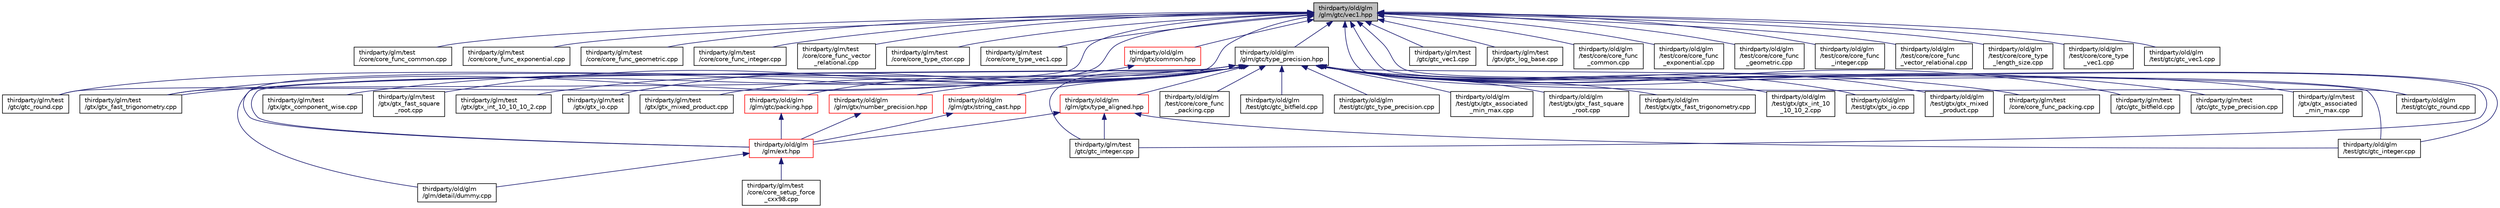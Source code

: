 digraph "thirdparty/old/glm/glm/gtc/vec1.hpp"
{
  edge [fontname="Helvetica",fontsize="10",labelfontname="Helvetica",labelfontsize="10"];
  node [fontname="Helvetica",fontsize="10",shape=record];
  Node1 [label="thirdparty/old/glm\l/glm/gtc/vec1.hpp",height=0.2,width=0.4,color="black", fillcolor="grey75", style="filled", fontcolor="black"];
  Node1 -> Node2 [dir="back",color="midnightblue",fontsize="10",style="solid",fontname="Helvetica"];
  Node2 [label="thirdparty/glm/test\l/core/core_func_common.cpp",height=0.2,width=0.4,color="black", fillcolor="white", style="filled",URL="$glm_2test_2core_2core__func__common_8cpp.html"];
  Node1 -> Node3 [dir="back",color="midnightblue",fontsize="10",style="solid",fontname="Helvetica"];
  Node3 [label="thirdparty/glm/test\l/core/core_func_exponential.cpp",height=0.2,width=0.4,color="black", fillcolor="white", style="filled",URL="$glm_2test_2core_2core__func__exponential_8cpp.html"];
  Node1 -> Node4 [dir="back",color="midnightblue",fontsize="10",style="solid",fontname="Helvetica"];
  Node4 [label="thirdparty/glm/test\l/core/core_func_geometric.cpp",height=0.2,width=0.4,color="black", fillcolor="white", style="filled",URL="$glm_2test_2core_2core__func__geometric_8cpp.html"];
  Node1 -> Node5 [dir="back",color="midnightblue",fontsize="10",style="solid",fontname="Helvetica"];
  Node5 [label="thirdparty/glm/test\l/core/core_func_integer.cpp",height=0.2,width=0.4,color="black", fillcolor="white", style="filled",URL="$glm_2test_2core_2core__func__integer_8cpp.html"];
  Node1 -> Node6 [dir="back",color="midnightblue",fontsize="10",style="solid",fontname="Helvetica"];
  Node6 [label="thirdparty/glm/test\l/core/core_func_vector\l_relational.cpp",height=0.2,width=0.4,color="black", fillcolor="white", style="filled",URL="$glm_2test_2core_2core__func__vector__relational_8cpp.html"];
  Node1 -> Node7 [dir="back",color="midnightblue",fontsize="10",style="solid",fontname="Helvetica"];
  Node7 [label="thirdparty/glm/test\l/core/core_type_ctor.cpp",height=0.2,width=0.4,color="black", fillcolor="white", style="filled",URL="$core__type__ctor_8cpp.html"];
  Node1 -> Node8 [dir="back",color="midnightblue",fontsize="10",style="solid",fontname="Helvetica"];
  Node8 [label="thirdparty/glm/test\l/core/core_type_vec1.cpp",height=0.2,width=0.4,color="black", fillcolor="white", style="filled",URL="$glm_2test_2core_2core__type__vec1_8cpp.html"];
  Node1 -> Node9 [dir="back",color="midnightblue",fontsize="10",style="solid",fontname="Helvetica"];
  Node9 [label="thirdparty/glm/test\l/gtc/gtc_integer.cpp",height=0.2,width=0.4,color="black", fillcolor="white", style="filled",URL="$glm_2test_2gtc_2gtc__integer_8cpp.html"];
  Node1 -> Node10 [dir="back",color="midnightblue",fontsize="10",style="solid",fontname="Helvetica"];
  Node10 [label="thirdparty/glm/test\l/gtc/gtc_round.cpp",height=0.2,width=0.4,color="black", fillcolor="white", style="filled",URL="$glm_2test_2gtc_2gtc__round_8cpp.html"];
  Node1 -> Node11 [dir="back",color="midnightblue",fontsize="10",style="solid",fontname="Helvetica"];
  Node11 [label="thirdparty/glm/test\l/gtc/gtc_vec1.cpp",height=0.2,width=0.4,color="black", fillcolor="white", style="filled",URL="$glm_2test_2gtc_2gtc__vec1_8cpp.html"];
  Node1 -> Node12 [dir="back",color="midnightblue",fontsize="10",style="solid",fontname="Helvetica"];
  Node12 [label="thirdparty/glm/test\l/gtx/gtx_fast_trigonometry.cpp",height=0.2,width=0.4,color="black", fillcolor="white", style="filled",URL="$glm_2test_2gtx_2gtx__fast__trigonometry_8cpp.html"];
  Node1 -> Node13 [dir="back",color="midnightblue",fontsize="10",style="solid",fontname="Helvetica"];
  Node13 [label="thirdparty/glm/test\l/gtx/gtx_log_base.cpp",height=0.2,width=0.4,color="black", fillcolor="white", style="filled",URL="$glm_2test_2gtx_2gtx__log__base_8cpp.html"];
  Node1 -> Node14 [dir="back",color="midnightblue",fontsize="10",style="solid",fontname="Helvetica"];
  Node14 [label="thirdparty/old/glm\l/glm/gtc/type_precision.hpp",height=0.2,width=0.4,color="black", fillcolor="white", style="filled",URL="$old_2glm_2glm_2gtc_2type__precision_8hpp.html"];
  Node14 -> Node15 [dir="back",color="midnightblue",fontsize="10",style="solid",fontname="Helvetica"];
  Node15 [label="thirdparty/glm/test\l/core/core_func_packing.cpp",height=0.2,width=0.4,color="black", fillcolor="white", style="filled",URL="$glm_2test_2core_2core__func__packing_8cpp.html"];
  Node14 -> Node16 [dir="back",color="midnightblue",fontsize="10",style="solid",fontname="Helvetica"];
  Node16 [label="thirdparty/glm/test\l/gtc/gtc_bitfield.cpp",height=0.2,width=0.4,color="black", fillcolor="white", style="filled",URL="$glm_2test_2gtc_2gtc__bitfield_8cpp.html"];
  Node14 -> Node9 [dir="back",color="midnightblue",fontsize="10",style="solid",fontname="Helvetica"];
  Node14 -> Node10 [dir="back",color="midnightblue",fontsize="10",style="solid",fontname="Helvetica"];
  Node14 -> Node17 [dir="back",color="midnightblue",fontsize="10",style="solid",fontname="Helvetica"];
  Node17 [label="thirdparty/glm/test\l/gtc/gtc_type_precision.cpp",height=0.2,width=0.4,color="black", fillcolor="white", style="filled",URL="$glm_2test_2gtc_2gtc__type__precision_8cpp.html"];
  Node14 -> Node18 [dir="back",color="midnightblue",fontsize="10",style="solid",fontname="Helvetica"];
  Node18 [label="thirdparty/glm/test\l/gtx/gtx_associated\l_min_max.cpp",height=0.2,width=0.4,color="black", fillcolor="white", style="filled",URL="$glm_2test_2gtx_2gtx__associated__min__max_8cpp.html"];
  Node14 -> Node19 [dir="back",color="midnightblue",fontsize="10",style="solid",fontname="Helvetica"];
  Node19 [label="thirdparty/glm/test\l/gtx/gtx_component_wise.cpp",height=0.2,width=0.4,color="black", fillcolor="white", style="filled",URL="$glm_2test_2gtx_2gtx__component__wise_8cpp.html"];
  Node14 -> Node20 [dir="back",color="midnightblue",fontsize="10",style="solid",fontname="Helvetica"];
  Node20 [label="thirdparty/glm/test\l/gtx/gtx_fast_square\l_root.cpp",height=0.2,width=0.4,color="black", fillcolor="white", style="filled",URL="$glm_2test_2gtx_2gtx__fast__square__root_8cpp.html"];
  Node14 -> Node12 [dir="back",color="midnightblue",fontsize="10",style="solid",fontname="Helvetica"];
  Node14 -> Node21 [dir="back",color="midnightblue",fontsize="10",style="solid",fontname="Helvetica"];
  Node21 [label="thirdparty/glm/test\l/gtx/gtx_int_10_10_10_2.cpp",height=0.2,width=0.4,color="black", fillcolor="white", style="filled",URL="$glm_2test_2gtx_2gtx__int__10__10__10__2_8cpp.html"];
  Node14 -> Node22 [dir="back",color="midnightblue",fontsize="10",style="solid",fontname="Helvetica"];
  Node22 [label="thirdparty/glm/test\l/gtx/gtx_io.cpp",height=0.2,width=0.4,color="black", fillcolor="white", style="filled",URL="$glm_2test_2gtx_2gtx__io_8cpp.html"];
  Node14 -> Node23 [dir="back",color="midnightblue",fontsize="10",style="solid",fontname="Helvetica"];
  Node23 [label="thirdparty/glm/test\l/gtx/gtx_mixed_product.cpp",height=0.2,width=0.4,color="black", fillcolor="white", style="filled",URL="$glm_2test_2gtx_2gtx__mixed__product_8cpp.html"];
  Node14 -> Node24 [dir="back",color="midnightblue",fontsize="10",style="solid",fontname="Helvetica"];
  Node24 [label="thirdparty/old/glm\l/glm/detail/dummy.cpp",height=0.2,width=0.4,color="black", fillcolor="white", style="filled",URL="$old_2glm_2glm_2detail_2dummy_8cpp.html"];
  Node14 -> Node25 [dir="back",color="midnightblue",fontsize="10",style="solid",fontname="Helvetica"];
  Node25 [label="thirdparty/old/glm\l/glm/gtc/packing.hpp",height=0.2,width=0.4,color="red", fillcolor="white", style="filled",URL="$old_2glm_2glm_2gtc_2packing_8hpp.html"];
  Node25 -> Node26 [dir="back",color="midnightblue",fontsize="10",style="solid",fontname="Helvetica"];
  Node26 [label="thirdparty/old/glm\l/glm/ext.hpp",height=0.2,width=0.4,color="red", fillcolor="white", style="filled",URL="$old_2glm_2glm_2ext_8hpp.html"];
  Node26 -> Node27 [dir="back",color="midnightblue",fontsize="10",style="solid",fontname="Helvetica"];
  Node27 [label="thirdparty/glm/test\l/core/core_setup_force\l_cxx98.cpp",height=0.2,width=0.4,color="black", fillcolor="white", style="filled",URL="$glm_2test_2core_2core__setup__force__cxx98_8cpp.html"];
  Node26 -> Node24 [dir="back",color="midnightblue",fontsize="10",style="solid",fontname="Helvetica"];
  Node14 -> Node26 [dir="back",color="midnightblue",fontsize="10",style="solid",fontname="Helvetica"];
  Node14 -> Node28 [dir="back",color="midnightblue",fontsize="10",style="solid",fontname="Helvetica"];
  Node28 [label="thirdparty/old/glm\l/glm/gtx/number_precision.hpp",height=0.2,width=0.4,color="red", fillcolor="white", style="filled",URL="$old_2glm_2glm_2gtx_2number__precision_8hpp.html"];
  Node28 -> Node26 [dir="back",color="midnightblue",fontsize="10",style="solid",fontname="Helvetica"];
  Node14 -> Node29 [dir="back",color="midnightblue",fontsize="10",style="solid",fontname="Helvetica"];
  Node29 [label="thirdparty/old/glm\l/glm/gtx/string_cast.hpp",height=0.2,width=0.4,color="red", fillcolor="white", style="filled",URL="$old_2glm_2glm_2gtx_2string__cast_8hpp.html"];
  Node29 -> Node26 [dir="back",color="midnightblue",fontsize="10",style="solid",fontname="Helvetica"];
  Node14 -> Node30 [dir="back",color="midnightblue",fontsize="10",style="solid",fontname="Helvetica"];
  Node30 [label="thirdparty/old/glm\l/glm/gtx/type_aligned.hpp",height=0.2,width=0.4,color="red", fillcolor="white", style="filled",URL="$old_2glm_2glm_2gtx_2type__aligned_8hpp.html"];
  Node30 -> Node9 [dir="back",color="midnightblue",fontsize="10",style="solid",fontname="Helvetica"];
  Node30 -> Node26 [dir="back",color="midnightblue",fontsize="10",style="solid",fontname="Helvetica"];
  Node30 -> Node31 [dir="back",color="midnightblue",fontsize="10",style="solid",fontname="Helvetica"];
  Node31 [label="thirdparty/old/glm\l/test/gtc/gtc_integer.cpp",height=0.2,width=0.4,color="black", fillcolor="white", style="filled",URL="$old_2glm_2test_2gtc_2gtc__integer_8cpp.html"];
  Node14 -> Node32 [dir="back",color="midnightblue",fontsize="10",style="solid",fontname="Helvetica"];
  Node32 [label="thirdparty/old/glm\l/test/core/core_func\l_packing.cpp",height=0.2,width=0.4,color="black", fillcolor="white", style="filled",URL="$old_2glm_2test_2core_2core__func__packing_8cpp.html"];
  Node14 -> Node33 [dir="back",color="midnightblue",fontsize="10",style="solid",fontname="Helvetica"];
  Node33 [label="thirdparty/old/glm\l/test/gtc/gtc_bitfield.cpp",height=0.2,width=0.4,color="black", fillcolor="white", style="filled",URL="$old_2glm_2test_2gtc_2gtc__bitfield_8cpp.html"];
  Node14 -> Node31 [dir="back",color="midnightblue",fontsize="10",style="solid",fontname="Helvetica"];
  Node14 -> Node34 [dir="back",color="midnightblue",fontsize="10",style="solid",fontname="Helvetica"];
  Node34 [label="thirdparty/old/glm\l/test/gtc/gtc_round.cpp",height=0.2,width=0.4,color="black", fillcolor="white", style="filled",URL="$old_2glm_2test_2gtc_2gtc__round_8cpp.html"];
  Node14 -> Node35 [dir="back",color="midnightblue",fontsize="10",style="solid",fontname="Helvetica"];
  Node35 [label="thirdparty/old/glm\l/test/gtc/gtc_type_precision.cpp",height=0.2,width=0.4,color="black", fillcolor="white", style="filled",URL="$old_2glm_2test_2gtc_2gtc__type__precision_8cpp.html"];
  Node14 -> Node36 [dir="back",color="midnightblue",fontsize="10",style="solid",fontname="Helvetica"];
  Node36 [label="thirdparty/old/glm\l/test/gtx/gtx_associated\l_min_max.cpp",height=0.2,width=0.4,color="black", fillcolor="white", style="filled",URL="$old_2glm_2test_2gtx_2gtx__associated__min__max_8cpp.html"];
  Node14 -> Node37 [dir="back",color="midnightblue",fontsize="10",style="solid",fontname="Helvetica"];
  Node37 [label="thirdparty/old/glm\l/test/gtx/gtx_fast_square\l_root.cpp",height=0.2,width=0.4,color="black", fillcolor="white", style="filled",URL="$old_2glm_2test_2gtx_2gtx__fast__square__root_8cpp.html"];
  Node14 -> Node38 [dir="back",color="midnightblue",fontsize="10",style="solid",fontname="Helvetica"];
  Node38 [label="thirdparty/old/glm\l/test/gtx/gtx_fast_trigonometry.cpp",height=0.2,width=0.4,color="black", fillcolor="white", style="filled",URL="$old_2glm_2test_2gtx_2gtx__fast__trigonometry_8cpp.html"];
  Node14 -> Node39 [dir="back",color="midnightblue",fontsize="10",style="solid",fontname="Helvetica"];
  Node39 [label="thirdparty/old/glm\l/test/gtx/gtx_int_10\l_10_10_2.cpp",height=0.2,width=0.4,color="black", fillcolor="white", style="filled",URL="$old_2glm_2test_2gtx_2gtx__int__10__10__10__2_8cpp.html"];
  Node14 -> Node40 [dir="back",color="midnightblue",fontsize="10",style="solid",fontname="Helvetica"];
  Node40 [label="thirdparty/old/glm\l/test/gtx/gtx_io.cpp",height=0.2,width=0.4,color="black", fillcolor="white", style="filled",URL="$old_2glm_2test_2gtx_2gtx__io_8cpp.html"];
  Node14 -> Node41 [dir="back",color="midnightblue",fontsize="10",style="solid",fontname="Helvetica"];
  Node41 [label="thirdparty/old/glm\l/test/gtx/gtx_mixed\l_product.cpp",height=0.2,width=0.4,color="black", fillcolor="white", style="filled",URL="$old_2glm_2test_2gtx_2gtx__mixed__product_8cpp.html"];
  Node1 -> Node26 [dir="back",color="midnightblue",fontsize="10",style="solid",fontname="Helvetica"];
  Node1 -> Node42 [dir="back",color="midnightblue",fontsize="10",style="solid",fontname="Helvetica"];
  Node42 [label="thirdparty/old/glm\l/glm/gtx/common.hpp",height=0.2,width=0.4,color="red", fillcolor="white", style="filled",URL="$old_2glm_2glm_2gtx_2common_8hpp.html"];
  Node42 -> Node12 [dir="back",color="midnightblue",fontsize="10",style="solid",fontname="Helvetica"];
  Node1 -> Node43 [dir="back",color="midnightblue",fontsize="10",style="solid",fontname="Helvetica"];
  Node43 [label="thirdparty/old/glm\l/test/core/core_func\l_common.cpp",height=0.2,width=0.4,color="black", fillcolor="white", style="filled",URL="$old_2glm_2test_2core_2core__func__common_8cpp.html"];
  Node1 -> Node44 [dir="back",color="midnightblue",fontsize="10",style="solid",fontname="Helvetica"];
  Node44 [label="thirdparty/old/glm\l/test/core/core_func\l_exponential.cpp",height=0.2,width=0.4,color="black", fillcolor="white", style="filled",URL="$old_2glm_2test_2core_2core__func__exponential_8cpp.html"];
  Node1 -> Node45 [dir="back",color="midnightblue",fontsize="10",style="solid",fontname="Helvetica"];
  Node45 [label="thirdparty/old/glm\l/test/core/core_func\l_geometric.cpp",height=0.2,width=0.4,color="black", fillcolor="white", style="filled",URL="$old_2glm_2test_2core_2core__func__geometric_8cpp.html"];
  Node1 -> Node46 [dir="back",color="midnightblue",fontsize="10",style="solid",fontname="Helvetica"];
  Node46 [label="thirdparty/old/glm\l/test/core/core_func\l_integer.cpp",height=0.2,width=0.4,color="black", fillcolor="white", style="filled",URL="$old_2glm_2test_2core_2core__func__integer_8cpp.html"];
  Node1 -> Node47 [dir="back",color="midnightblue",fontsize="10",style="solid",fontname="Helvetica"];
  Node47 [label="thirdparty/old/glm\l/test/core/core_func\l_vector_relational.cpp",height=0.2,width=0.4,color="black", fillcolor="white", style="filled",URL="$old_2glm_2test_2core_2core__func__vector__relational_8cpp.html"];
  Node1 -> Node48 [dir="back",color="midnightblue",fontsize="10",style="solid",fontname="Helvetica"];
  Node48 [label="thirdparty/old/glm\l/test/core/core_type\l_length_size.cpp",height=0.2,width=0.4,color="black", fillcolor="white", style="filled",URL="$core__type__length__size_8cpp.html",tooltip="OpenGL Mathematics (glm.g-truc.net) "];
  Node1 -> Node49 [dir="back",color="midnightblue",fontsize="10",style="solid",fontname="Helvetica"];
  Node49 [label="thirdparty/old/glm\l/test/core/core_type\l_vec1.cpp",height=0.2,width=0.4,color="black", fillcolor="white", style="filled",URL="$old_2glm_2test_2core_2core__type__vec1_8cpp.html"];
  Node1 -> Node31 [dir="back",color="midnightblue",fontsize="10",style="solid",fontname="Helvetica"];
  Node1 -> Node34 [dir="back",color="midnightblue",fontsize="10",style="solid",fontname="Helvetica"];
  Node1 -> Node50 [dir="back",color="midnightblue",fontsize="10",style="solid",fontname="Helvetica"];
  Node50 [label="thirdparty/old/glm\l/test/gtc/gtc_vec1.cpp",height=0.2,width=0.4,color="black", fillcolor="white", style="filled",URL="$old_2glm_2test_2gtc_2gtc__vec1_8cpp.html"];
}
